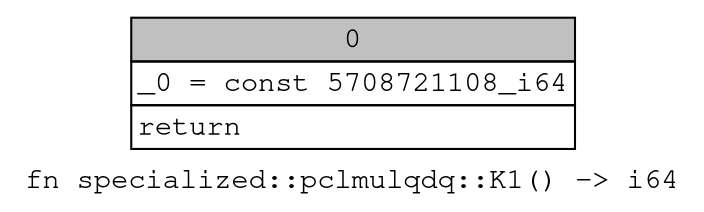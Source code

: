 digraph Mir_0_64 {
    graph [fontname="Courier, monospace"];
    node [fontname="Courier, monospace"];
    edge [fontname="Courier, monospace"];
    label=<fn specialized::pclmulqdq::K1() -&gt; i64<br align="left"/>>;
    bb0__0_64 [shape="none", label=<<table border="0" cellborder="1" cellspacing="0"><tr><td bgcolor="gray" align="center" colspan="1">0</td></tr><tr><td align="left" balign="left">_0 = const 5708721108_i64<br/></td></tr><tr><td align="left">return</td></tr></table>>];
}
